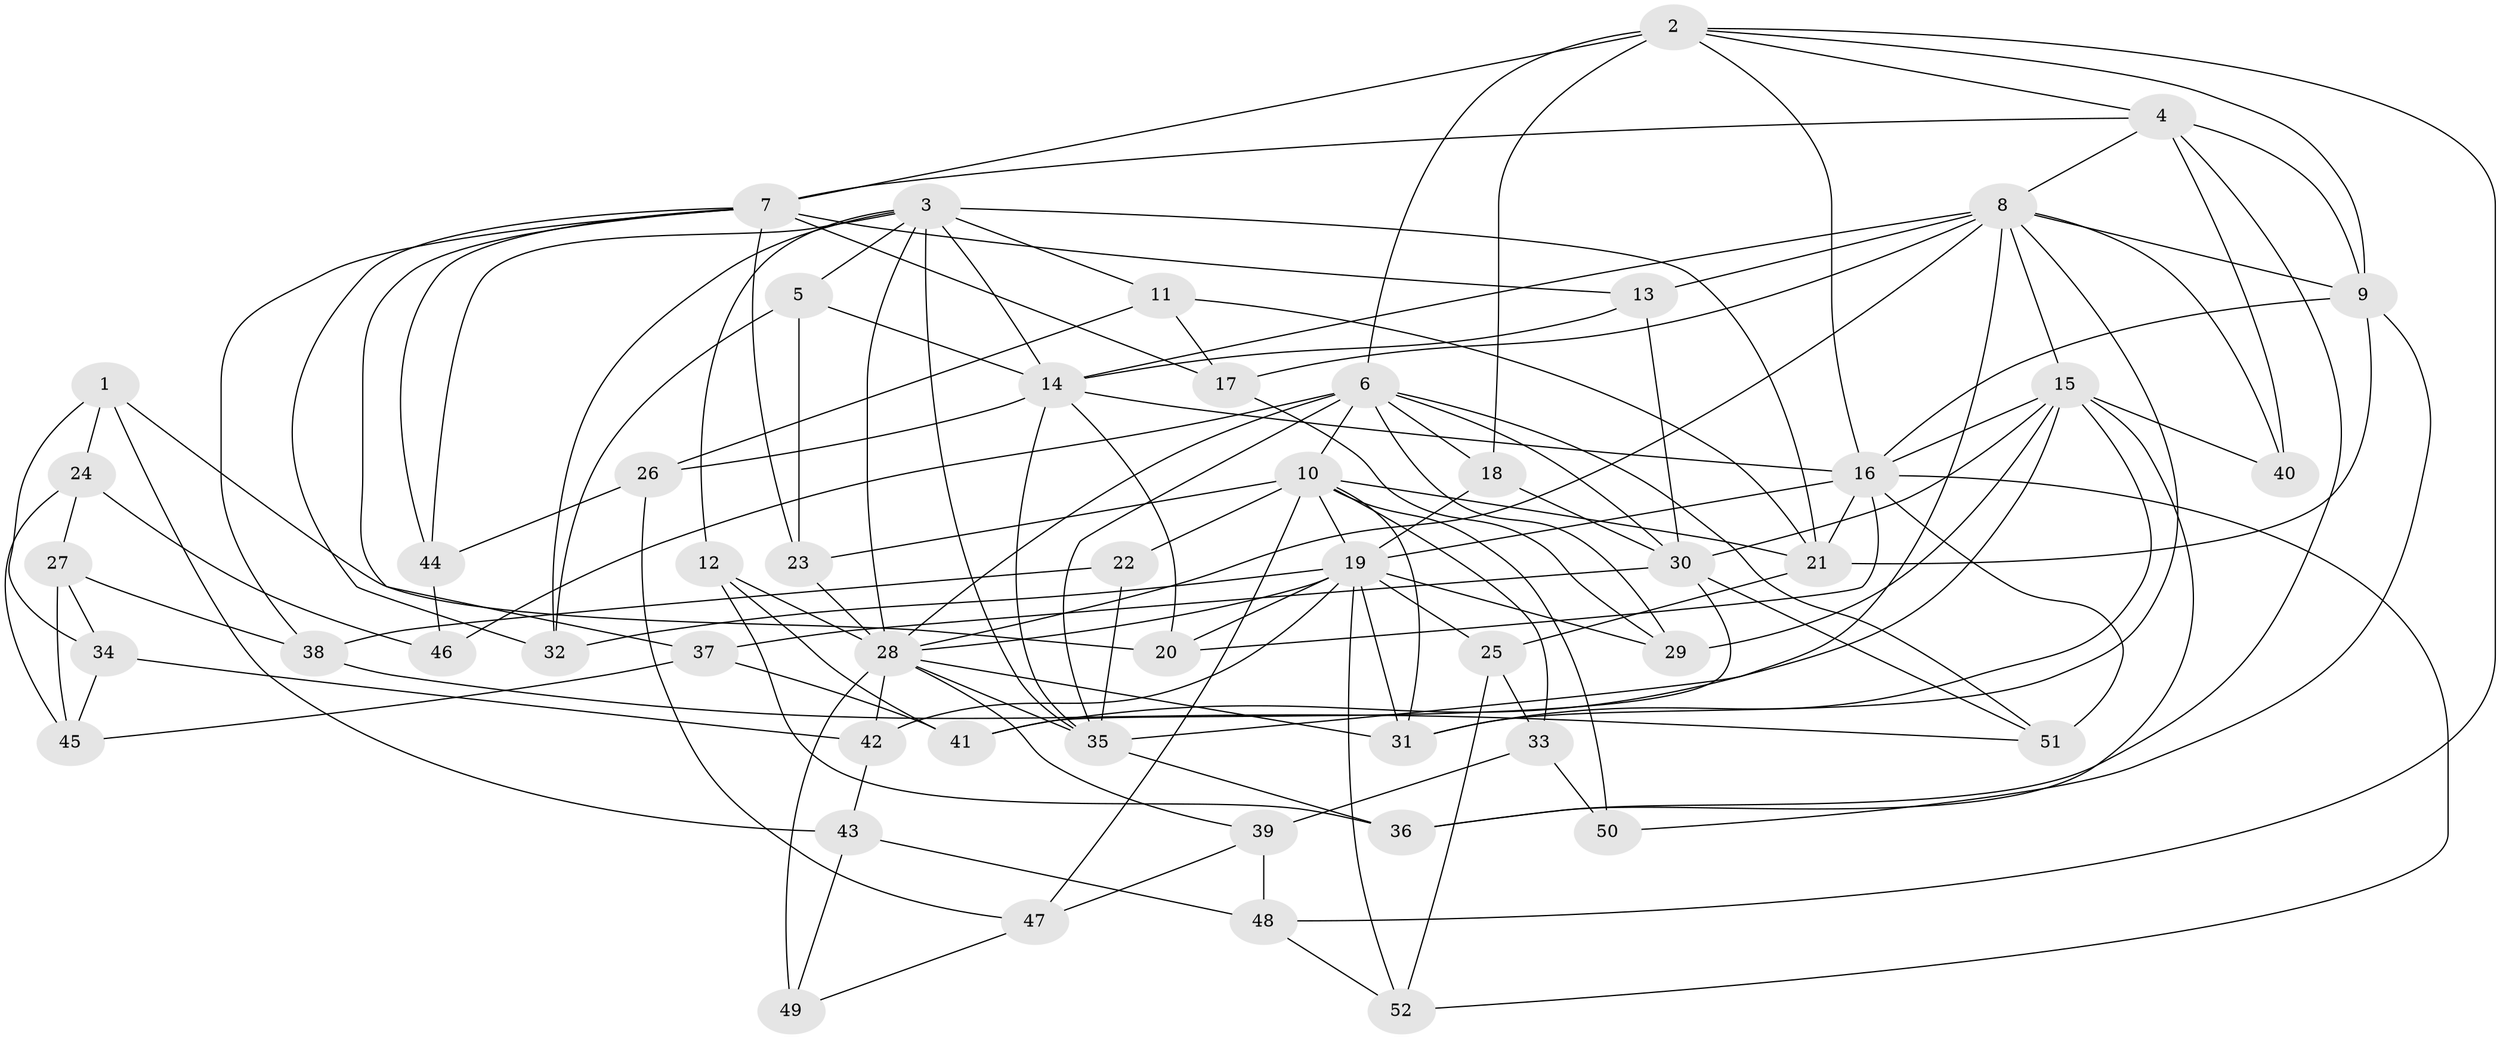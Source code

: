// original degree distribution, {4: 1.0}
// Generated by graph-tools (version 1.1) at 2025/38/03/09/25 02:38:15]
// undirected, 52 vertices, 136 edges
graph export_dot {
graph [start="1"]
  node [color=gray90,style=filled];
  1;
  2;
  3;
  4;
  5;
  6;
  7;
  8;
  9;
  10;
  11;
  12;
  13;
  14;
  15;
  16;
  17;
  18;
  19;
  20;
  21;
  22;
  23;
  24;
  25;
  26;
  27;
  28;
  29;
  30;
  31;
  32;
  33;
  34;
  35;
  36;
  37;
  38;
  39;
  40;
  41;
  42;
  43;
  44;
  45;
  46;
  47;
  48;
  49;
  50;
  51;
  52;
  1 -- 20 [weight=1.0];
  1 -- 24 [weight=1.0];
  1 -- 34 [weight=1.0];
  1 -- 43 [weight=1.0];
  2 -- 4 [weight=1.0];
  2 -- 6 [weight=1.0];
  2 -- 7 [weight=2.0];
  2 -- 9 [weight=1.0];
  2 -- 16 [weight=1.0];
  2 -- 18 [weight=1.0];
  2 -- 48 [weight=1.0];
  3 -- 5 [weight=1.0];
  3 -- 11 [weight=1.0];
  3 -- 12 [weight=1.0];
  3 -- 14 [weight=2.0];
  3 -- 21 [weight=1.0];
  3 -- 28 [weight=1.0];
  3 -- 32 [weight=1.0];
  3 -- 35 [weight=1.0];
  3 -- 44 [weight=1.0];
  4 -- 7 [weight=1.0];
  4 -- 8 [weight=1.0];
  4 -- 9 [weight=1.0];
  4 -- 36 [weight=1.0];
  4 -- 40 [weight=1.0];
  5 -- 14 [weight=1.0];
  5 -- 23 [weight=1.0];
  5 -- 32 [weight=1.0];
  6 -- 10 [weight=2.0];
  6 -- 18 [weight=2.0];
  6 -- 28 [weight=1.0];
  6 -- 29 [weight=1.0];
  6 -- 30 [weight=1.0];
  6 -- 35 [weight=1.0];
  6 -- 46 [weight=2.0];
  6 -- 51 [weight=1.0];
  7 -- 13 [weight=1.0];
  7 -- 17 [weight=1.0];
  7 -- 23 [weight=1.0];
  7 -- 32 [weight=1.0];
  7 -- 37 [weight=1.0];
  7 -- 38 [weight=1.0];
  7 -- 44 [weight=1.0];
  8 -- 9 [weight=1.0];
  8 -- 13 [weight=1.0];
  8 -- 14 [weight=1.0];
  8 -- 15 [weight=1.0];
  8 -- 17 [weight=1.0];
  8 -- 28 [weight=1.0];
  8 -- 31 [weight=1.0];
  8 -- 35 [weight=1.0];
  8 -- 40 [weight=1.0];
  9 -- 16 [weight=1.0];
  9 -- 21 [weight=1.0];
  9 -- 50 [weight=1.0];
  10 -- 19 [weight=1.0];
  10 -- 21 [weight=1.0];
  10 -- 22 [weight=1.0];
  10 -- 23 [weight=1.0];
  10 -- 31 [weight=2.0];
  10 -- 33 [weight=1.0];
  10 -- 47 [weight=1.0];
  10 -- 50 [weight=2.0];
  11 -- 17 [weight=1.0];
  11 -- 21 [weight=1.0];
  11 -- 26 [weight=1.0];
  12 -- 28 [weight=1.0];
  12 -- 36 [weight=1.0];
  12 -- 41 [weight=1.0];
  13 -- 14 [weight=1.0];
  13 -- 30 [weight=1.0];
  14 -- 16 [weight=1.0];
  14 -- 20 [weight=2.0];
  14 -- 26 [weight=1.0];
  14 -- 35 [weight=1.0];
  15 -- 16 [weight=1.0];
  15 -- 29 [weight=1.0];
  15 -- 30 [weight=2.0];
  15 -- 31 [weight=1.0];
  15 -- 36 [weight=1.0];
  15 -- 40 [weight=2.0];
  15 -- 41 [weight=1.0];
  16 -- 19 [weight=1.0];
  16 -- 20 [weight=2.0];
  16 -- 21 [weight=1.0];
  16 -- 51 [weight=1.0];
  16 -- 52 [weight=1.0];
  17 -- 29 [weight=1.0];
  18 -- 19 [weight=2.0];
  18 -- 30 [weight=1.0];
  19 -- 20 [weight=1.0];
  19 -- 25 [weight=1.0];
  19 -- 28 [weight=1.0];
  19 -- 29 [weight=1.0];
  19 -- 31 [weight=1.0];
  19 -- 32 [weight=1.0];
  19 -- 42 [weight=1.0];
  19 -- 52 [weight=1.0];
  21 -- 25 [weight=1.0];
  22 -- 35 [weight=2.0];
  22 -- 38 [weight=1.0];
  23 -- 28 [weight=1.0];
  24 -- 27 [weight=1.0];
  24 -- 45 [weight=1.0];
  24 -- 46 [weight=1.0];
  25 -- 33 [weight=1.0];
  25 -- 52 [weight=1.0];
  26 -- 44 [weight=1.0];
  26 -- 47 [weight=1.0];
  27 -- 34 [weight=1.0];
  27 -- 38 [weight=1.0];
  27 -- 45 [weight=1.0];
  28 -- 31 [weight=1.0];
  28 -- 35 [weight=1.0];
  28 -- 39 [weight=1.0];
  28 -- 42 [weight=1.0];
  28 -- 49 [weight=2.0];
  30 -- 37 [weight=1.0];
  30 -- 41 [weight=1.0];
  30 -- 51 [weight=1.0];
  33 -- 39 [weight=1.0];
  33 -- 50 [weight=1.0];
  34 -- 42 [weight=1.0];
  34 -- 45 [weight=1.0];
  35 -- 36 [weight=1.0];
  37 -- 41 [weight=1.0];
  37 -- 45 [weight=1.0];
  38 -- 51 [weight=1.0];
  39 -- 47 [weight=1.0];
  39 -- 48 [weight=1.0];
  42 -- 43 [weight=1.0];
  43 -- 48 [weight=1.0];
  43 -- 49 [weight=1.0];
  44 -- 46 [weight=1.0];
  47 -- 49 [weight=1.0];
  48 -- 52 [weight=1.0];
}
